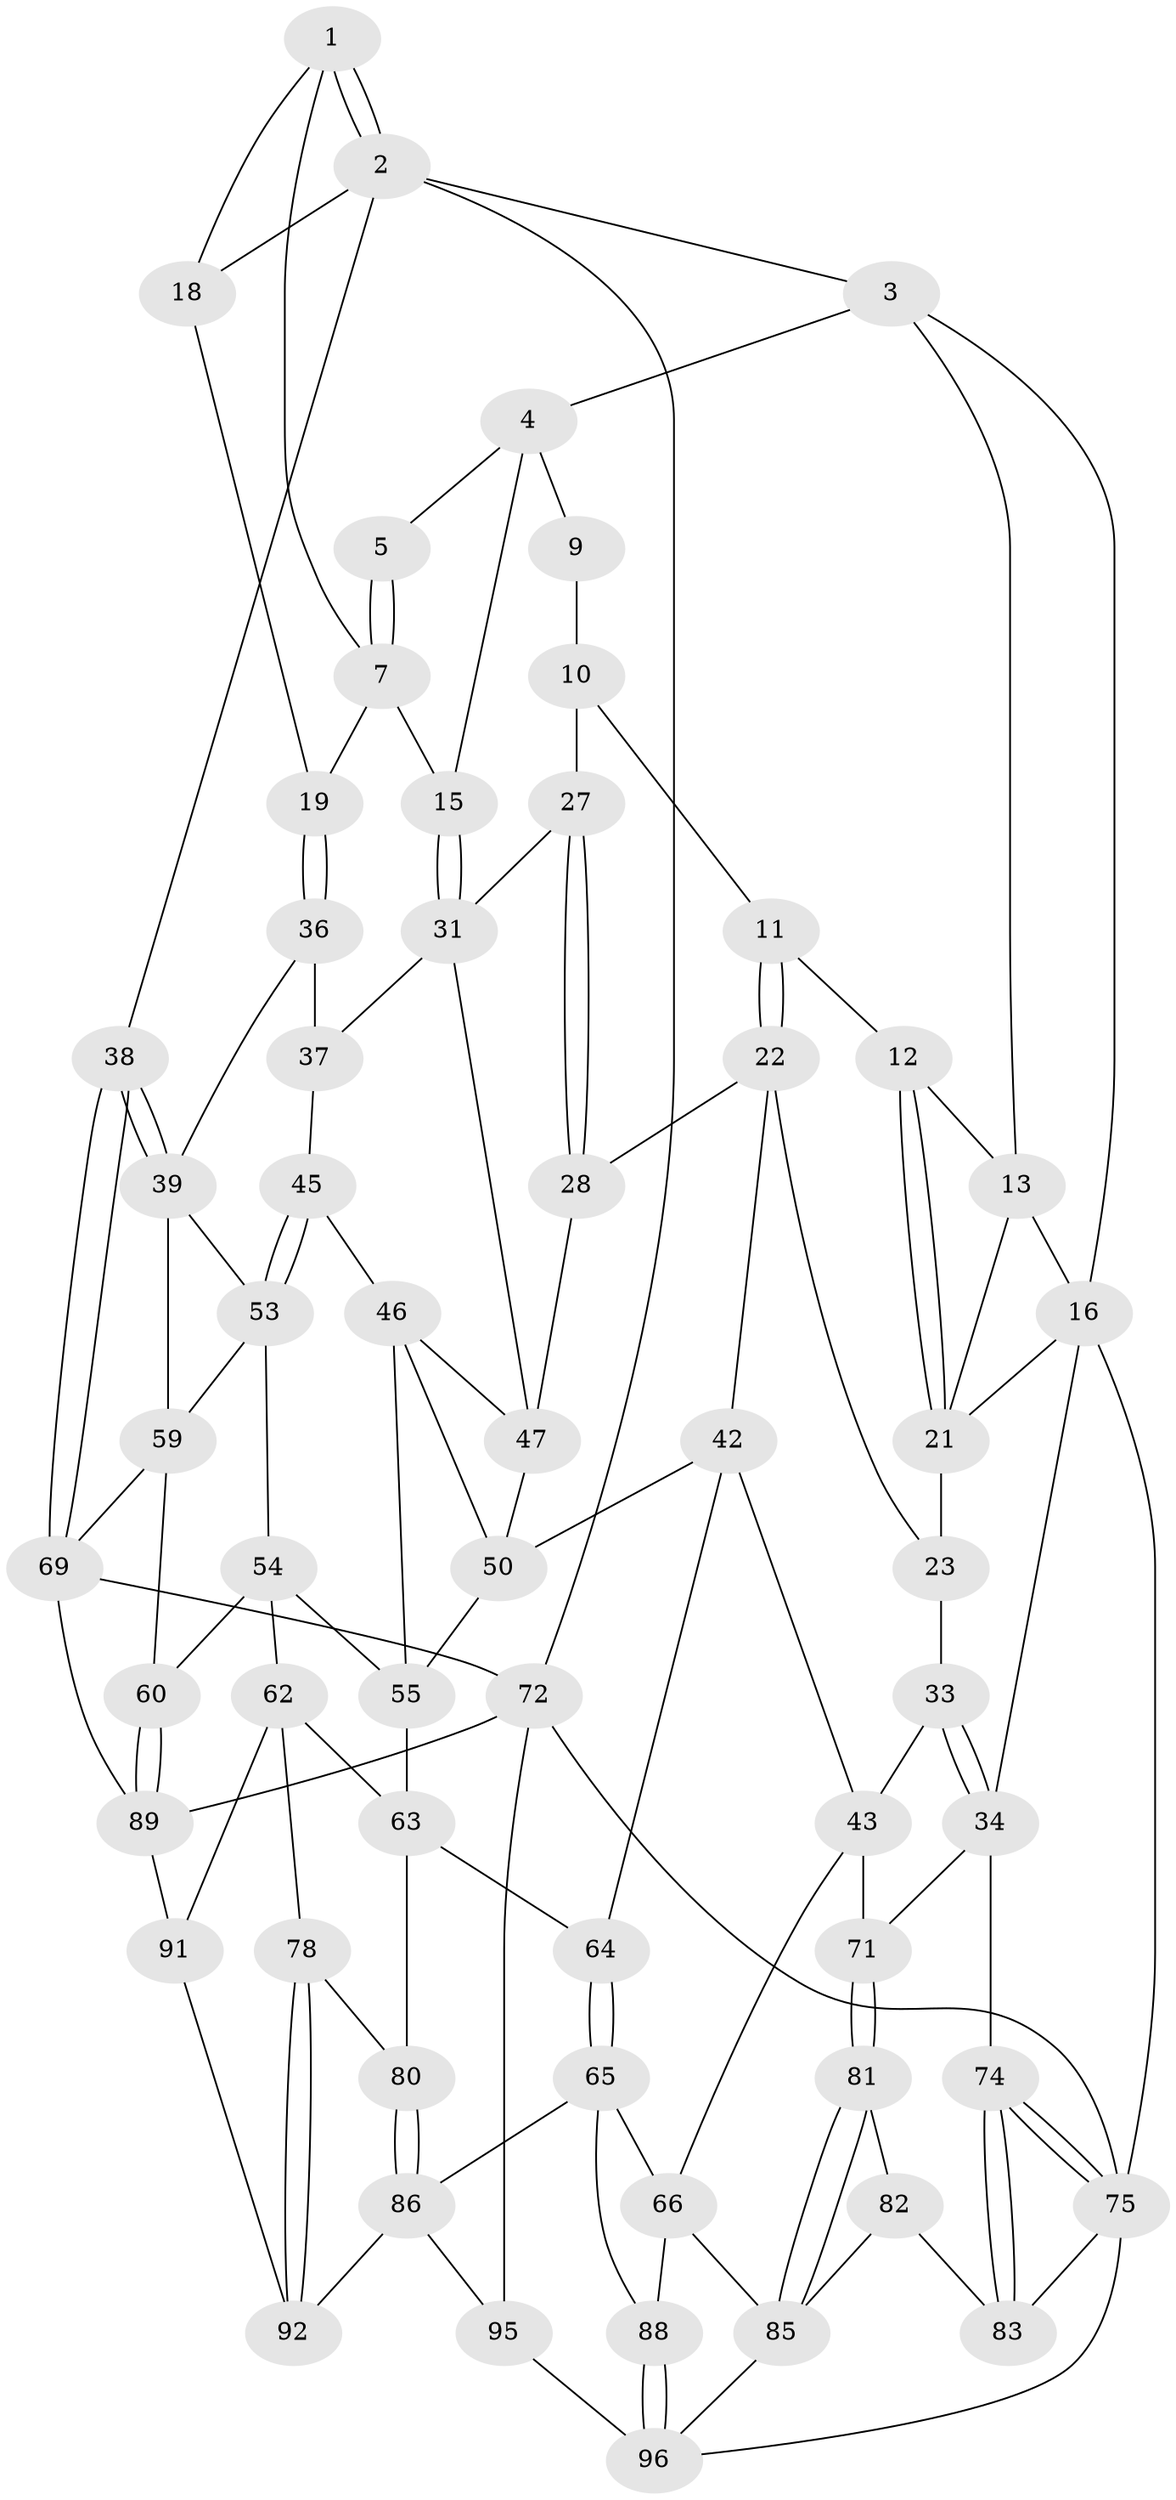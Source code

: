 // original degree distribution, {3: 0.019801980198019802, 6: 0.21782178217821782, 4: 0.24752475247524752, 5: 0.5148514851485149}
// Generated by graph-tools (version 1.1) at 2025/11/02/21/25 10:11:13]
// undirected, 61 vertices, 128 edges
graph export_dot {
graph [start="1"]
  node [color=gray90,style=filled];
  1 [pos="+0.9617628734937176+0",super="+6"];
  2 [pos="+1+0",super="+20"];
  3 [pos="+0.27621407158271644+0"];
  4 [pos="+0.6777452424522563+0",super="+8"];
  5 [pos="+0.7828631842305237+0"];
  7 [pos="+0.8180358006476184+0.10035212499442106",super="+14"];
  9 [pos="+0.6204174842815326+0.1121244466560251"];
  10 [pos="+0.2955002537744621+0",super="+26"];
  11 [pos="+0.2906651064876464+0"];
  12 [pos="+0.2870706329287979+0"];
  13 [pos="+0.27553584954366345+0",super="+17"];
  15 [pos="+0.7641850922563321+0.20503177396577954"];
  16 [pos="+0+0.10873620931538464",super="+30"];
  18 [pos="+0.9121165552231627+0.19784436647320025"];
  19 [pos="+0.8895880168666118+0.20757840898874572"];
  21 [pos="+0.12763616791312737+0.14816870228728354",super="+25"];
  22 [pos="+0.3289492333975682+0.22998076634373787",super="+29"];
  23 [pos="+0.29243049438214713+0.2511515037880173",super="+24"];
  27 [pos="+0.5251292503022724+0.23854663744498383"];
  28 [pos="+0.4950225881700744+0.2700785911020523"];
  31 [pos="+0.746971136420543+0.32013214430346226",super="+32"];
  33 [pos="+0.07571238139486229+0.5043547420425216",super="+41"];
  34 [pos="+0.050413400153360544+0.5128518463840998",super="+35"];
  36 [pos="+0.8708329430483921+0.3356762122364379",super="+40"];
  37 [pos="+0.8613314404963079+0.3379913827339564",super="+44"];
  38 [pos="+1+0.4136184641236397"];
  39 [pos="+1+0.43768248170344903",super="+56"];
  42 [pos="+0.3941443946940084+0.5073653645016981",super="+52"];
  43 [pos="+0.2778614124690521+0.5128626749358011",super="+67"];
  45 [pos="+0.7828159639779332+0.46037835377233044"];
  46 [pos="+0.7388494172334219+0.3494701679190851",super="+49"];
  47 [pos="+0.7375688999864831+0.3374985185780189",super="+48"];
  50 [pos="+0.6023715536168719+0.4575614353486085",super="+51"];
  53 [pos="+0.7679924002599383+0.5137003728430852",super="+57"];
  54 [pos="+0.727012548174852+0.527353270031867",super="+61"];
  55 [pos="+0.7049239078573523+0.5286761797978069",super="+58"];
  59 [pos="+0.7841125838672095+0.7357019424330995",super="+70"];
  60 [pos="+0.77806259075715+0.7394176943425662"];
  62 [pos="+0.6115206934381371+0.6803486129792047",super="+77"];
  63 [pos="+0.6100772360606769+0.6795124922928379",super="+68"];
  64 [pos="+0.4193485315470629+0.6693839600781526"];
  65 [pos="+0.3876082830905307+0.7246657996833336",super="+87"];
  66 [pos="+0.3385718047539419+0.7299928196240113",super="+84"];
  69 [pos="+1+0.9397842329342292",super="+73"];
  71 [pos="+0.18592220922759453+0.7031097753270317"];
  72 [pos="+1+1",super="+101"];
  74 [pos="+0+0.6689884924914339"];
  75 [pos="+0+1",super="+76"];
  78 [pos="+0.6415132583951149+0.816943474537518",super="+79"];
  80 [pos="+0.5447030215313526+0.767122715885027"];
  81 [pos="+0.19161492512259257+0.819827914198521"];
  82 [pos="+0.16144499909989146+0.8392682340493521",super="+97"];
  83 [pos="+0.01331574789579449+0.77724346750106",super="+98"];
  85 [pos="+0.25639891190845804+0.8466247499952225",super="+99"];
  86 [pos="+0.4672470802179279+0.8119034167164024",super="+94"];
  88 [pos="+0.3864976136495372+0.911925091333911"];
  89 [pos="+0.7763092410355618+0.761612813770514",super="+90"];
  91 [pos="+0.6773285376778101+0.8470013554371115"];
  92 [pos="+0.5806876437425748+0.8276739435588089",super="+93"];
  95 [pos="+0.5705595846705258+1"];
  96 [pos="+0.4152968871258522+1",super="+100"];
  1 -- 2;
  1 -- 2;
  1 -- 18;
  1 -- 7;
  2 -- 3;
  2 -- 72;
  2 -- 18;
  2 -- 38;
  3 -- 4;
  3 -- 13;
  3 -- 16;
  4 -- 5;
  4 -- 9;
  4 -- 15;
  5 -- 7;
  5 -- 7;
  7 -- 19;
  7 -- 15;
  9 -- 10 [weight=2];
  10 -- 11;
  10 -- 27;
  11 -- 12;
  11 -- 22;
  11 -- 22;
  12 -- 13;
  12 -- 21;
  12 -- 21;
  13 -- 16;
  13 -- 21;
  15 -- 31;
  15 -- 31;
  16 -- 75;
  16 -- 21;
  16 -- 34;
  18 -- 19;
  19 -- 36;
  19 -- 36;
  21 -- 23;
  22 -- 23;
  22 -- 42;
  22 -- 28;
  23 -- 33 [weight=2];
  27 -- 28;
  27 -- 28;
  27 -- 31;
  28 -- 47;
  31 -- 37;
  31 -- 47;
  33 -- 34;
  33 -- 34;
  33 -- 43;
  34 -- 71;
  34 -- 74;
  36 -- 37 [weight=2];
  36 -- 39;
  37 -- 45;
  38 -- 39;
  38 -- 39;
  38 -- 69;
  38 -- 69;
  39 -- 59;
  39 -- 53;
  42 -- 43;
  42 -- 64;
  42 -- 50;
  43 -- 66;
  43 -- 71;
  45 -- 46;
  45 -- 53;
  45 -- 53;
  46 -- 47;
  46 -- 50;
  46 -- 55;
  47 -- 50;
  50 -- 55;
  53 -- 54;
  53 -- 59;
  54 -- 55;
  54 -- 62;
  54 -- 60;
  55 -- 63;
  59 -- 60;
  59 -- 69;
  60 -- 89;
  60 -- 89;
  62 -- 63;
  62 -- 78;
  62 -- 91;
  63 -- 64;
  63 -- 80;
  64 -- 65;
  64 -- 65;
  65 -- 66;
  65 -- 88;
  65 -- 86;
  66 -- 88;
  66 -- 85;
  69 -- 72;
  69 -- 89;
  71 -- 81;
  71 -- 81;
  72 -- 75;
  72 -- 89;
  72 -- 95;
  74 -- 75;
  74 -- 75;
  74 -- 83;
  74 -- 83;
  75 -- 83;
  75 -- 96;
  78 -- 92 [weight=2];
  78 -- 92;
  78 -- 80;
  80 -- 86;
  80 -- 86;
  81 -- 82;
  81 -- 85;
  81 -- 85;
  82 -- 83 [weight=2];
  82 -- 85;
  85 -- 96;
  86 -- 92;
  86 -- 95;
  88 -- 96;
  88 -- 96;
  89 -- 91;
  91 -- 92;
  95 -- 96;
}

